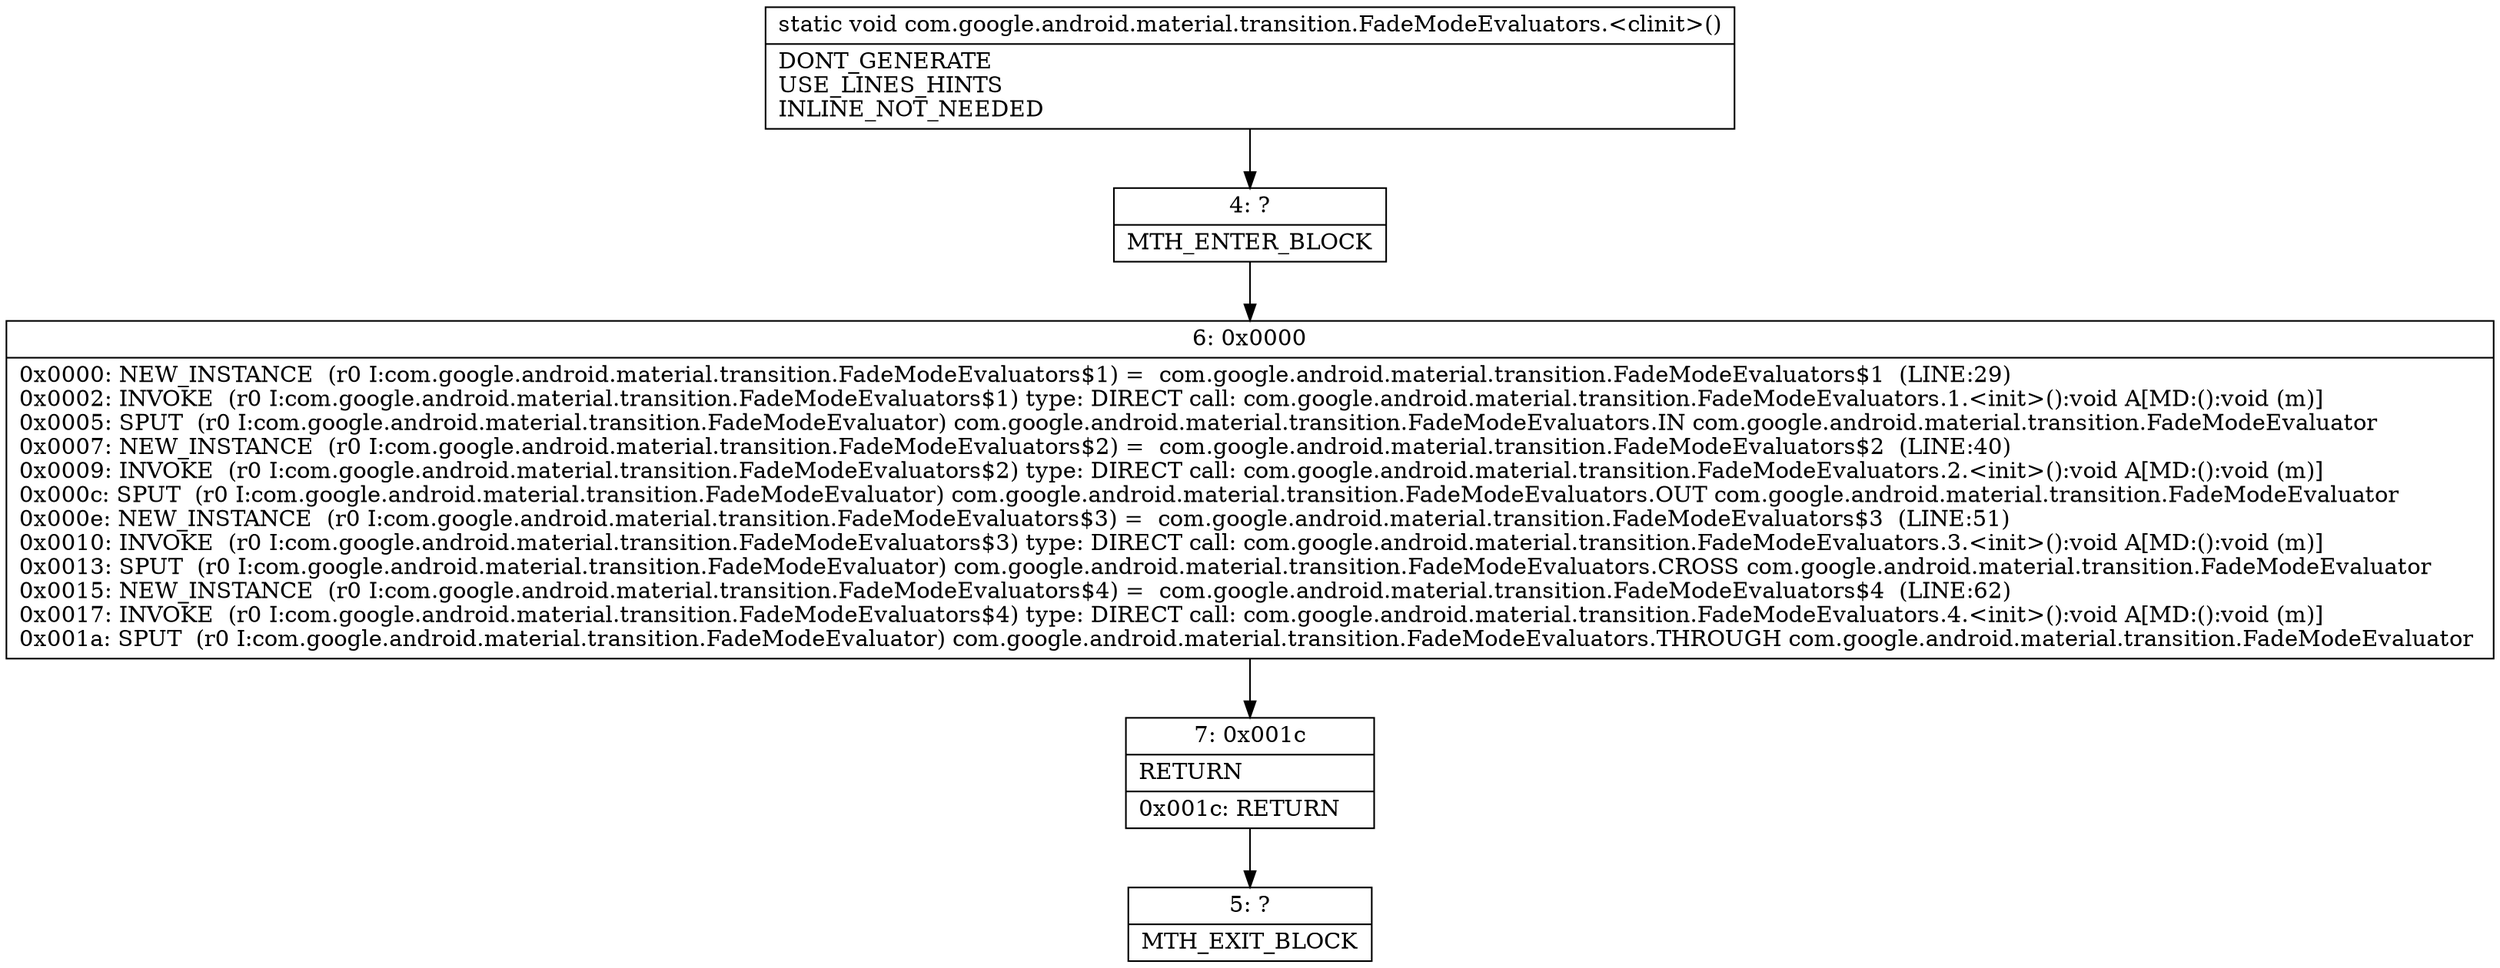 digraph "CFG forcom.google.android.material.transition.FadeModeEvaluators.\<clinit\>()V" {
Node_4 [shape=record,label="{4\:\ ?|MTH_ENTER_BLOCK\l}"];
Node_6 [shape=record,label="{6\:\ 0x0000|0x0000: NEW_INSTANCE  (r0 I:com.google.android.material.transition.FadeModeEvaluators$1) =  com.google.android.material.transition.FadeModeEvaluators$1  (LINE:29)\l0x0002: INVOKE  (r0 I:com.google.android.material.transition.FadeModeEvaluators$1) type: DIRECT call: com.google.android.material.transition.FadeModeEvaluators.1.\<init\>():void A[MD:():void (m)]\l0x0005: SPUT  (r0 I:com.google.android.material.transition.FadeModeEvaluator) com.google.android.material.transition.FadeModeEvaluators.IN com.google.android.material.transition.FadeModeEvaluator \l0x0007: NEW_INSTANCE  (r0 I:com.google.android.material.transition.FadeModeEvaluators$2) =  com.google.android.material.transition.FadeModeEvaluators$2  (LINE:40)\l0x0009: INVOKE  (r0 I:com.google.android.material.transition.FadeModeEvaluators$2) type: DIRECT call: com.google.android.material.transition.FadeModeEvaluators.2.\<init\>():void A[MD:():void (m)]\l0x000c: SPUT  (r0 I:com.google.android.material.transition.FadeModeEvaluator) com.google.android.material.transition.FadeModeEvaluators.OUT com.google.android.material.transition.FadeModeEvaluator \l0x000e: NEW_INSTANCE  (r0 I:com.google.android.material.transition.FadeModeEvaluators$3) =  com.google.android.material.transition.FadeModeEvaluators$3  (LINE:51)\l0x0010: INVOKE  (r0 I:com.google.android.material.transition.FadeModeEvaluators$3) type: DIRECT call: com.google.android.material.transition.FadeModeEvaluators.3.\<init\>():void A[MD:():void (m)]\l0x0013: SPUT  (r0 I:com.google.android.material.transition.FadeModeEvaluator) com.google.android.material.transition.FadeModeEvaluators.CROSS com.google.android.material.transition.FadeModeEvaluator \l0x0015: NEW_INSTANCE  (r0 I:com.google.android.material.transition.FadeModeEvaluators$4) =  com.google.android.material.transition.FadeModeEvaluators$4  (LINE:62)\l0x0017: INVOKE  (r0 I:com.google.android.material.transition.FadeModeEvaluators$4) type: DIRECT call: com.google.android.material.transition.FadeModeEvaluators.4.\<init\>():void A[MD:():void (m)]\l0x001a: SPUT  (r0 I:com.google.android.material.transition.FadeModeEvaluator) com.google.android.material.transition.FadeModeEvaluators.THROUGH com.google.android.material.transition.FadeModeEvaluator \l}"];
Node_7 [shape=record,label="{7\:\ 0x001c|RETURN\l|0x001c: RETURN   \l}"];
Node_5 [shape=record,label="{5\:\ ?|MTH_EXIT_BLOCK\l}"];
MethodNode[shape=record,label="{static void com.google.android.material.transition.FadeModeEvaluators.\<clinit\>()  | DONT_GENERATE\lUSE_LINES_HINTS\lINLINE_NOT_NEEDED\l}"];
MethodNode -> Node_4;Node_4 -> Node_6;
Node_6 -> Node_7;
Node_7 -> Node_5;
}

